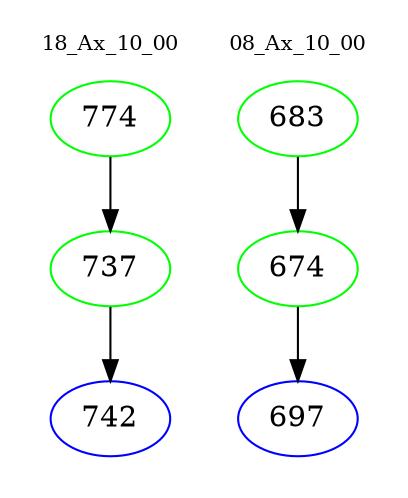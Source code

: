 digraph{
subgraph cluster_0 {
color = white
label = "18_Ax_10_00";
fontsize=10;
T0_774 [label="774", color="green"]
T0_774 -> T0_737 [color="black"]
T0_737 [label="737", color="green"]
T0_737 -> T0_742 [color="black"]
T0_742 [label="742", color="blue"]
}
subgraph cluster_1 {
color = white
label = "08_Ax_10_00";
fontsize=10;
T1_683 [label="683", color="green"]
T1_683 -> T1_674 [color="black"]
T1_674 [label="674", color="green"]
T1_674 -> T1_697 [color="black"]
T1_697 [label="697", color="blue"]
}
}

